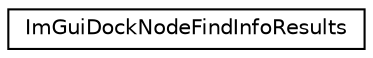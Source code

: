 digraph "Graphical Class Hierarchy"
{
 // LATEX_PDF_SIZE
  edge [fontname="Helvetica",fontsize="10",labelfontname="Helvetica",labelfontsize="10"];
  node [fontname="Helvetica",fontsize="10",shape=record];
  rankdir="LR";
  Node0 [label="ImGuiDockNodeFindInfoResults",height=0.2,width=0.4,color="black", fillcolor="white", style="filled",URL="$structImGuiDockNodeFindInfoResults.html",tooltip=" "];
}
